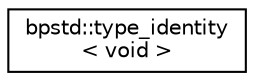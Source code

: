 digraph "Graphical Class Hierarchy"
{
  edge [fontname="Helvetica",fontsize="10",labelfontname="Helvetica",labelfontsize="10"];
  node [fontname="Helvetica",fontsize="10",shape=record];
  rankdir="LR";
  Node0 [label="bpstd::type_identity\l\< void \>",height=0.2,width=0.4,color="black", fillcolor="white", style="filled",URL="$d8/d70/structbpstd_1_1type__identity.html"];
}
